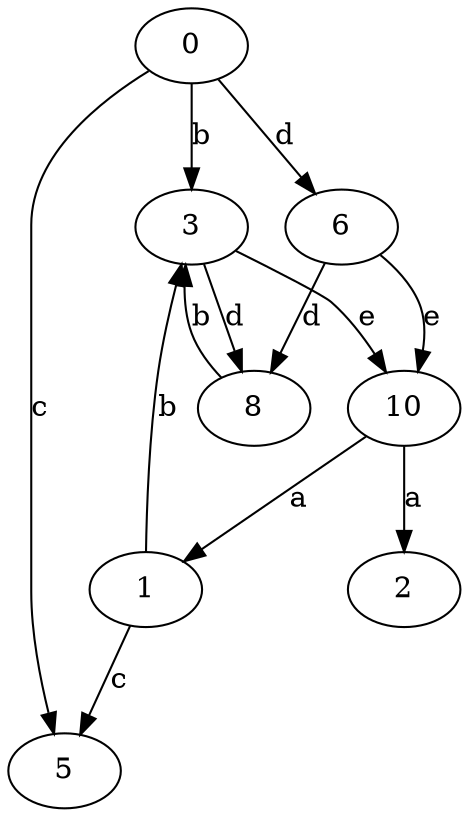 strict digraph  {
0;
1;
2;
3;
5;
6;
8;
10;
0 -> 3  [label=b];
0 -> 5  [label=c];
0 -> 6  [label=d];
1 -> 3  [label=b];
1 -> 5  [label=c];
3 -> 8  [label=d];
3 -> 10  [label=e];
6 -> 8  [label=d];
6 -> 10  [label=e];
8 -> 3  [label=b];
10 -> 1  [label=a];
10 -> 2  [label=a];
}
